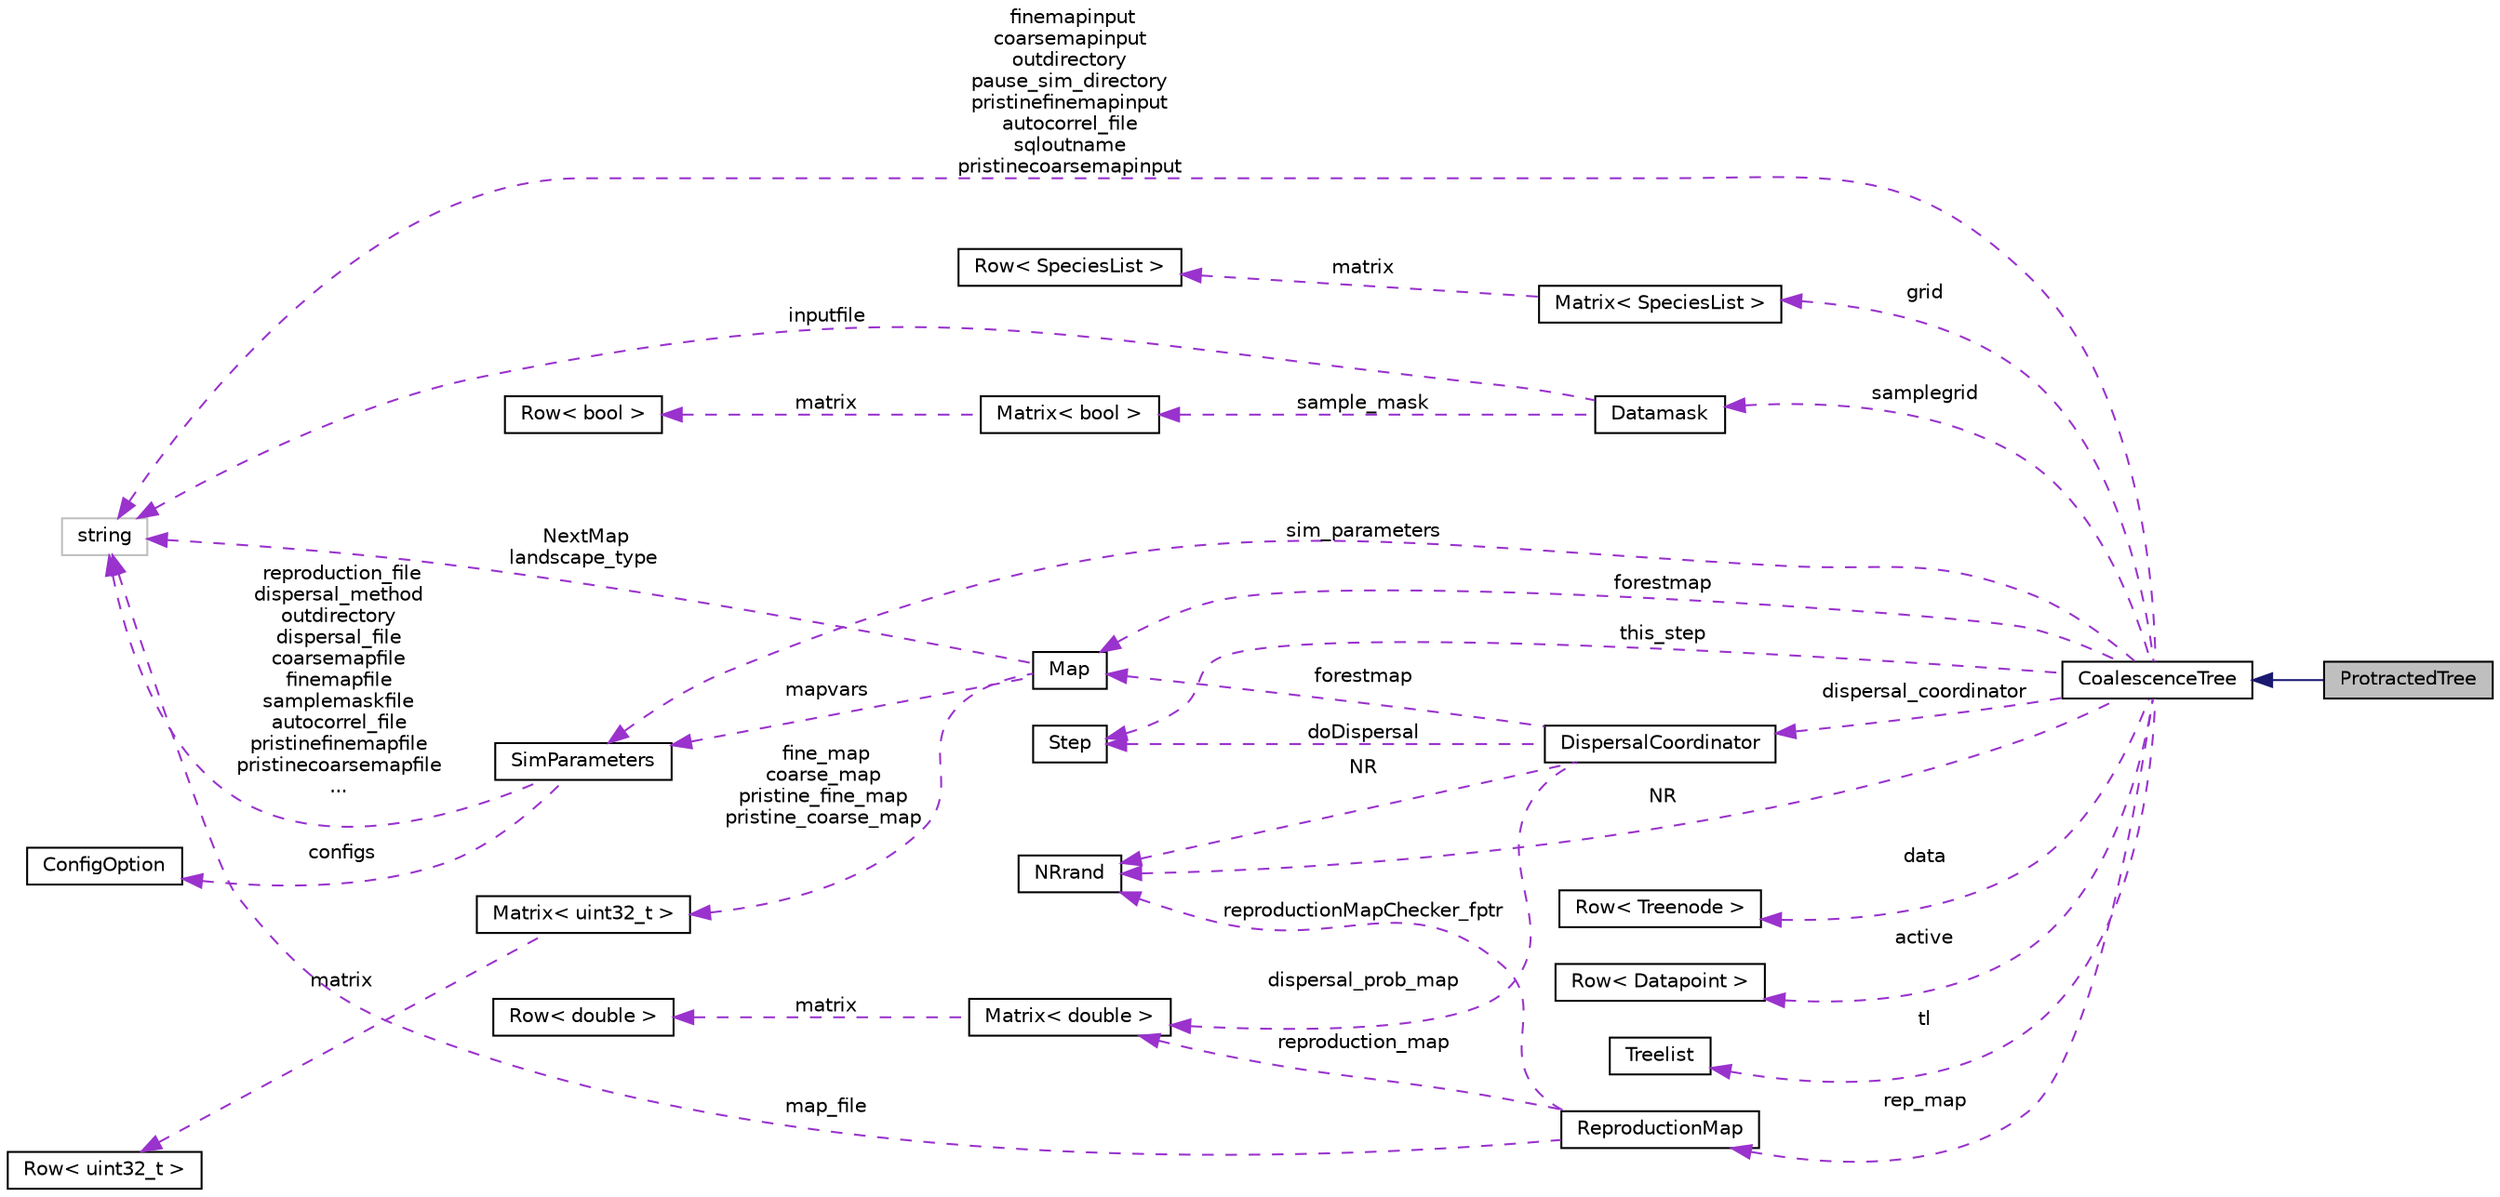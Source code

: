 digraph "ProtractedTree"
{
  edge [fontname="Helvetica",fontsize="10",labelfontname="Helvetica",labelfontsize="10"];
  node [fontname="Helvetica",fontsize="10",shape=record];
  rankdir="LR";
  Node1 [label="ProtractedTree",height=0.2,width=0.4,color="black", fillcolor="grey75", style="filled", fontcolor="black"];
  Node2 -> Node1 [dir="back",color="midnightblue",fontsize="10",style="solid"];
  Node2 [label="CoalescenceTree",height=0.2,width=0.4,color="black", fillcolor="white", style="filled",URL="$class_tree.html",tooltip="Represents the output phylogenetic tree. "];
  Node3 -> Node2 [dir="back",color="darkorchid3",fontsize="10",style="dashed",label=" samplegrid" ];
  Node3 [label="Datamask",height=0.2,width=0.4,color="black", fillcolor="white", style="filled",URL="$class_datamask.html",tooltip="Contains the Datamask object, a Matrix of booleans describing the spatial sampling pattern..."];
  Node4 -> Node3 [dir="back",color="darkorchid3",fontsize="10",style="dashed",label=" sample_mask" ];
  Node4 [label="Matrix\< bool \>",height=0.2,width=0.4,color="black", fillcolor="white", style="filled",URL="$class_matrix.html"];
  Node5 -> Node4 [dir="back",color="darkorchid3",fontsize="10",style="dashed",label=" matrix" ];
  Node5 [label="Row\< bool \>",height=0.2,width=0.4,color="black", fillcolor="white", style="filled",URL="$class_row.html"];
  Node6 -> Node3 [dir="back",color="darkorchid3",fontsize="10",style="dashed",label=" inputfile" ];
  Node6 [label="string",height=0.2,width=0.4,color="grey75", fillcolor="white", style="filled"];
  Node7 -> Node2 [dir="back",color="darkorchid3",fontsize="10",style="dashed",label=" grid" ];
  Node7 [label="Matrix\< SpeciesList \>",height=0.2,width=0.4,color="black", fillcolor="white", style="filled",URL="$class_matrix.html"];
  Node8 -> Node7 [dir="back",color="darkorchid3",fontsize="10",style="dashed",label=" matrix" ];
  Node8 [label="Row\< SpeciesList \>",height=0.2,width=0.4,color="black", fillcolor="white", style="filled",URL="$class_row.html"];
  Node9 -> Node2 [dir="back",color="darkorchid3",fontsize="10",style="dashed",label=" forestmap" ];
  Node9 [label="Map",height=0.2,width=0.4,color="black", fillcolor="white", style="filled",URL="$class_map.html",tooltip="Contains all maps and provides the functions for accessing a grid cell in the correct temporal and sp..."];
  Node6 -> Node9 [dir="back",color="darkorchid3",fontsize="10",style="dashed",label=" NextMap\nlandscape_type" ];
  Node10 -> Node9 [dir="back",color="darkorchid3",fontsize="10",style="dashed",label=" fine_map\ncoarse_map\npristine_fine_map\npristine_coarse_map" ];
  Node10 [label="Matrix\< uint32_t \>",height=0.2,width=0.4,color="black", fillcolor="white", style="filled",URL="$class_matrix.html"];
  Node11 -> Node10 [dir="back",color="darkorchid3",fontsize="10",style="dashed",label=" matrix" ];
  Node11 [label="Row\< uint32_t \>",height=0.2,width=0.4,color="black", fillcolor="white", style="filled",URL="$class_row.html"];
  Node12 -> Node9 [dir="back",color="darkorchid3",fontsize="10",style="dashed",label=" mapvars" ];
  Node12 [label="SimParameters",height=0.2,width=0.4,color="black", fillcolor="white", style="filled",URL="$struct_sim_parameters.html",tooltip="Stores and imports the variables required by the Map object. Used to setting the Map variables in a m..."];
  Node13 -> Node12 [dir="back",color="darkorchid3",fontsize="10",style="dashed",label=" configs" ];
  Node13 [label="ConfigOption",height=0.2,width=0.4,color="black", fillcolor="white", style="filled",URL="$class_config_option.html",tooltip="Config option class to store and import options from a file. "];
  Node6 -> Node12 [dir="back",color="darkorchid3",fontsize="10",style="dashed",label=" reproduction_file\ndispersal_method\noutdirectory\ndispersal_file\ncoarsemapfile\nfinemapfile\nsamplemaskfile\nautocorrel_file\npristinefinemapfile\npristinecoarsemapfile\n..." ];
  Node14 -> Node2 [dir="back",color="darkorchid3",fontsize="10",style="dashed",label=" dispersal_coordinator" ];
  Node14 [label="DispersalCoordinator",height=0.2,width=0.4,color="black", fillcolor="white", style="filled",URL="$class_dispersal_coordinator.html",tooltip="Class for generating dispersal distances and provide routines for reading dispersal distance maps as ..."];
  Node15 -> Node14 [dir="back",color="darkorchid3",fontsize="10",style="dashed",label=" dispersal_prob_map" ];
  Node15 [label="Matrix\< double \>",height=0.2,width=0.4,color="black", fillcolor="white", style="filled",URL="$class_matrix.html"];
  Node16 -> Node15 [dir="back",color="darkorchid3",fontsize="10",style="dashed",label=" matrix" ];
  Node16 [label="Row\< double \>",height=0.2,width=0.4,color="black", fillcolor="white", style="filled",URL="$class_row.html"];
  Node9 -> Node14 [dir="back",color="darkorchid3",fontsize="10",style="dashed",label=" forestmap" ];
  Node17 -> Node14 [dir="back",color="darkorchid3",fontsize="10",style="dashed",label=" doDispersal" ];
  Node17 [label="Step",height=0.2,width=0.4,color="black", fillcolor="white", style="filled",URL="$struct_step.html",tooltip="Stores the elements associated with a single step in a coalescence simulation. "];
  Node18 -> Node14 [dir="back",color="darkorchid3",fontsize="10",style="dashed",label=" NR" ];
  Node18 [label="NRrand",height=0.2,width=0.4,color="black", fillcolor="white", style="filled",URL="$class_n_rrand.html",tooltip="Contains the functions for random number generation. "];
  Node17 -> Node2 [dir="back",color="darkorchid3",fontsize="10",style="dashed",label=" this_step" ];
  Node6 -> Node2 [dir="back",color="darkorchid3",fontsize="10",style="dashed",label=" finemapinput\ncoarsemapinput\noutdirectory\npause_sim_directory\npristinefinemapinput\nautocorrel_file\nsqloutname\npristinecoarsemapinput" ];
  Node19 -> Node2 [dir="back",color="darkorchid3",fontsize="10",style="dashed",label=" data" ];
  Node19 [label="Row\< Treenode \>",height=0.2,width=0.4,color="black", fillcolor="white", style="filled",URL="$class_row.html"];
  Node20 -> Node2 [dir="back",color="darkorchid3",fontsize="10",style="dashed",label=" active" ];
  Node20 [label="Row\< Datapoint \>",height=0.2,width=0.4,color="black", fillcolor="white", style="filled",URL="$class_row.html"];
  Node18 -> Node2 [dir="back",color="darkorchid3",fontsize="10",style="dashed",label=" NR" ];
  Node21 -> Node2 [dir="back",color="darkorchid3",fontsize="10",style="dashed",label=" tl" ];
  Node21 [label="Treelist",height=0.2,width=0.4,color="black", fillcolor="white", style="filled",URL="$class_treelist.html",tooltip="A class to contain the tree object lineages and reconstructing the coalescence tree. Contains functions for calculating the number of species for a given speciation rate, outputting spatial data and generating species abundance distributions. Requires a link to the SQLite database from simulation output, and produces results within the same database file. "];
  Node22 -> Node2 [dir="back",color="darkorchid3",fontsize="10",style="dashed",label=" rep_map" ];
  Node22 [label="ReproductionMap",height=0.2,width=0.4,color="black", fillcolor="white", style="filled",URL="$class_reproduction_map.html",tooltip="Contains the routines for importing the reproduction map and getting a cell value from the map..."];
  Node15 -> Node22 [dir="back",color="darkorchid3",fontsize="10",style="dashed",label=" reproduction_map" ];
  Node6 -> Node22 [dir="back",color="darkorchid3",fontsize="10",style="dashed",label=" map_file" ];
  Node18 -> Node22 [dir="back",color="darkorchid3",fontsize="10",style="dashed",label=" reproductionMapChecker_fptr" ];
  Node12 -> Node2 [dir="back",color="darkorchid3",fontsize="10",style="dashed",label=" sim_parameters" ];
}
